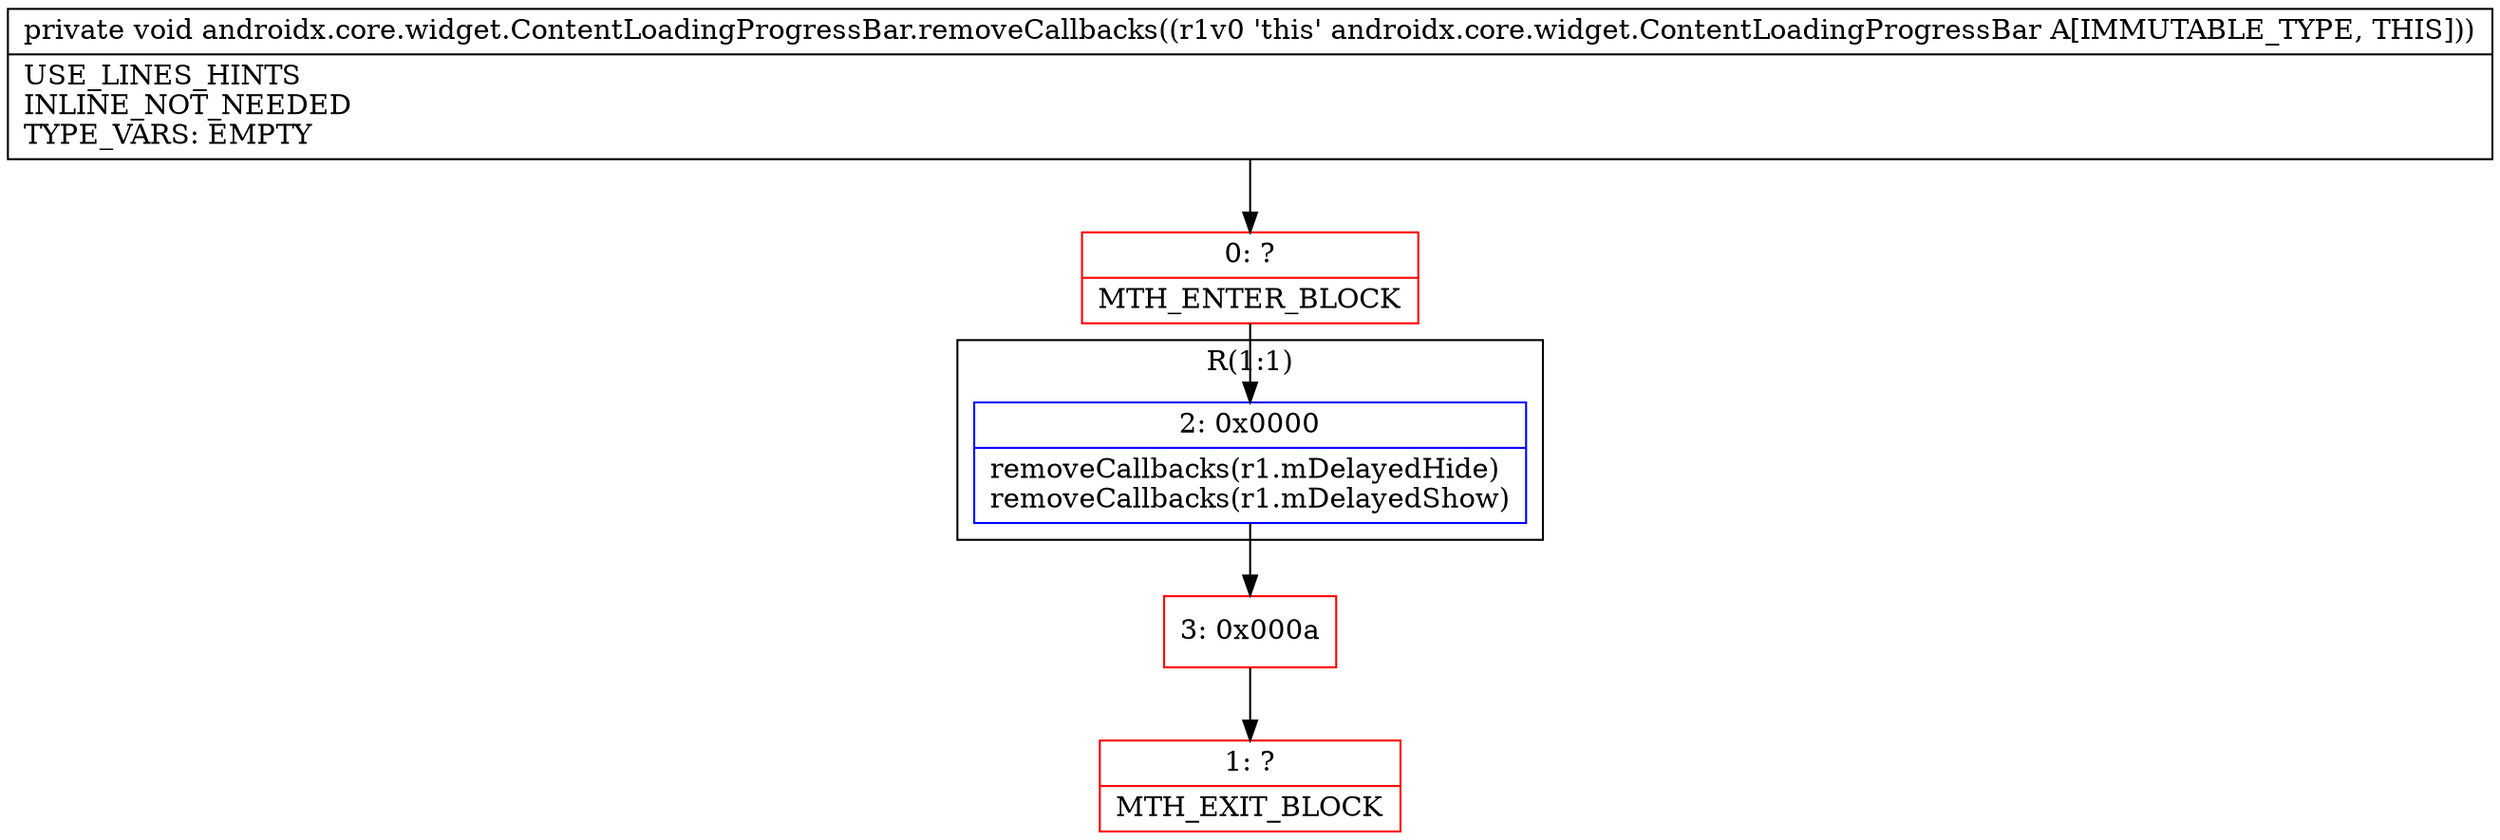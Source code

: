 digraph "CFG forandroidx.core.widget.ContentLoadingProgressBar.removeCallbacks()V" {
subgraph cluster_Region_1621336882 {
label = "R(1:1)";
node [shape=record,color=blue];
Node_2 [shape=record,label="{2\:\ 0x0000|removeCallbacks(r1.mDelayedHide)\lremoveCallbacks(r1.mDelayedShow)\l}"];
}
Node_0 [shape=record,color=red,label="{0\:\ ?|MTH_ENTER_BLOCK\l}"];
Node_3 [shape=record,color=red,label="{3\:\ 0x000a}"];
Node_1 [shape=record,color=red,label="{1\:\ ?|MTH_EXIT_BLOCK\l}"];
MethodNode[shape=record,label="{private void androidx.core.widget.ContentLoadingProgressBar.removeCallbacks((r1v0 'this' androidx.core.widget.ContentLoadingProgressBar A[IMMUTABLE_TYPE, THIS]))  | USE_LINES_HINTS\lINLINE_NOT_NEEDED\lTYPE_VARS: EMPTY\l}"];
MethodNode -> Node_0;Node_2 -> Node_3;
Node_0 -> Node_2;
Node_3 -> Node_1;
}

